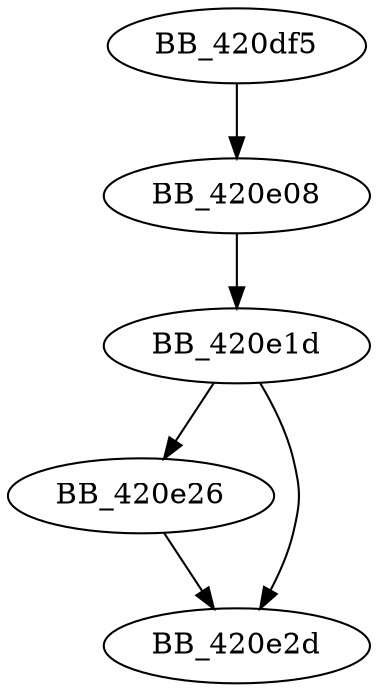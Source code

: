 DiGraph ___crtGetLocaleInfoA{
BB_420df5->BB_420e08
BB_420e08->BB_420e1d
BB_420e1d->BB_420e26
BB_420e1d->BB_420e2d
BB_420e26->BB_420e2d
}
